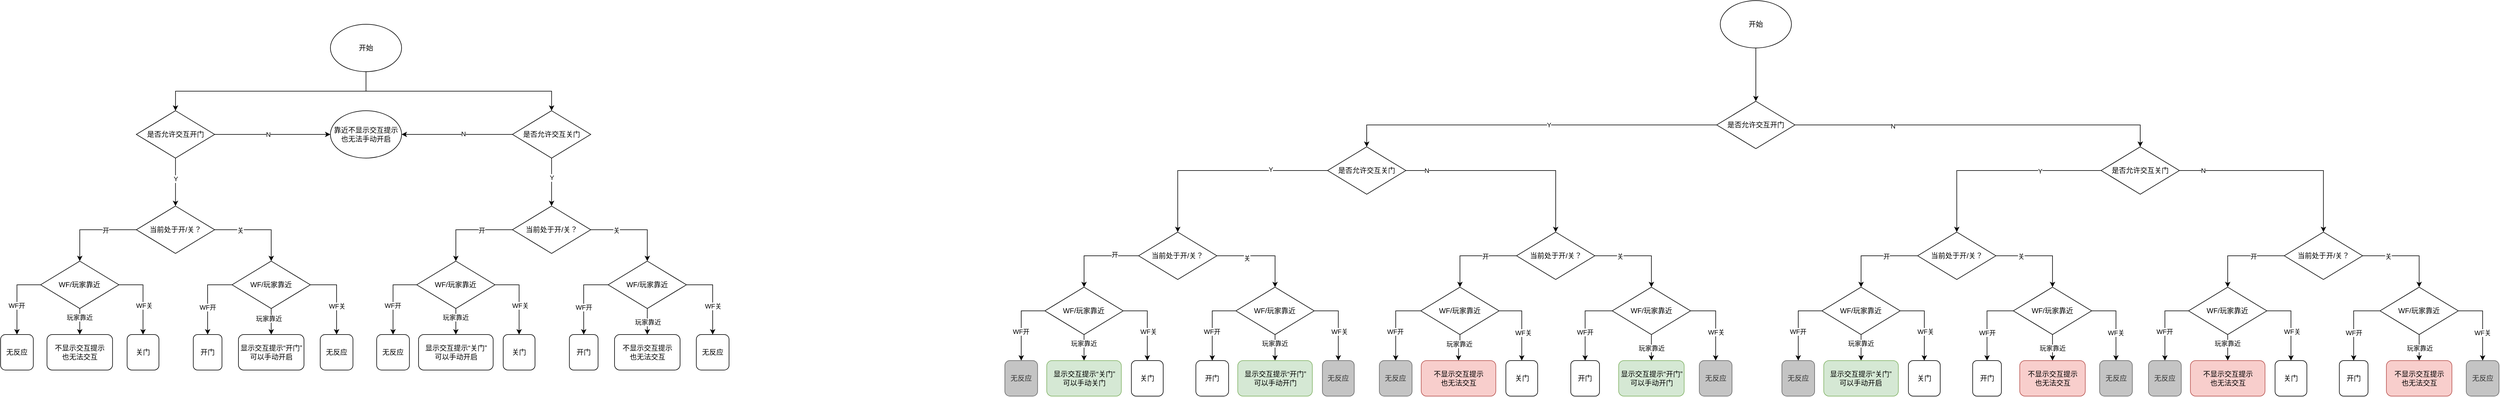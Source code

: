 <mxfile version="22.0.8" type="github">
  <diagram name="第 1 页" id="EuBqh_oqPs6KqO-YiZT5">
    <mxGraphModel dx="3989" dy="1926" grid="0" gridSize="10" guides="1" tooltips="1" connect="1" arrows="1" fold="1" page="0" pageScale="1" pageWidth="827" pageHeight="1169" math="0" shadow="0">
      <root>
        <mxCell id="0" />
        <mxCell id="1" parent="0" />
        <mxCell id="u5RR9yo09rP_WizoRHIb-3" value="" style="edgeStyle=orthogonalEdgeStyle;rounded=0;orthogonalLoop=1;jettySize=auto;html=1;entryX=0.5;entryY=0;entryDx=0;entryDy=0;exitX=0.5;exitY=1;exitDx=0;exitDy=0;" parent="1" source="u5RR9yo09rP_WizoRHIb-1" target="u5RR9yo09rP_WizoRHIb-47" edge="1">
          <mxGeometry relative="1" as="geometry">
            <mxPoint x="-425" y="219.0" as="targetPoint" />
          </mxGeometry>
        </mxCell>
        <mxCell id="u5RR9yo09rP_WizoRHIb-49" style="edgeStyle=orthogonalEdgeStyle;rounded=0;orthogonalLoop=1;jettySize=auto;html=1;exitX=0.5;exitY=1;exitDx=0;exitDy=0;entryX=0.5;entryY=0;entryDx=0;entryDy=0;" parent="1" source="u5RR9yo09rP_WizoRHIb-1" target="u5RR9yo09rP_WizoRHIb-48" edge="1">
          <mxGeometry relative="1" as="geometry" />
        </mxCell>
        <mxCell id="u5RR9yo09rP_WizoRHIb-1" value="开始" style="ellipse;whiteSpace=wrap;html=1;" parent="1" vertex="1">
          <mxGeometry x="-561" y="-29" width="120" height="80" as="geometry" />
        </mxCell>
        <mxCell id="u5RR9yo09rP_WizoRHIb-10" value="靠近不显示交互提示&lt;br&gt;也无法手动开启" style="ellipse;whiteSpace=wrap;html=1;" parent="1" vertex="1">
          <mxGeometry x="-561" y="117" width="120" height="80" as="geometry" />
        </mxCell>
        <mxCell id="u5RR9yo09rP_WizoRHIb-25" value="" style="edgeStyle=orthogonalEdgeStyle;rounded=0;orthogonalLoop=1;jettySize=auto;html=1;exitX=0;exitY=0.5;exitDx=0;exitDy=0;entryX=0.5;entryY=0;entryDx=0;entryDy=0;" parent="1" source="u5RR9yo09rP_WizoRHIb-16" target="u5RR9yo09rP_WizoRHIb-60" edge="1">
          <mxGeometry relative="1" as="geometry">
            <mxPoint x="-962.15" y="417" as="targetPoint" />
          </mxGeometry>
        </mxCell>
        <mxCell id="u5RR9yo09rP_WizoRHIb-69" value="开" style="edgeLabel;html=1;align=center;verticalAlign=middle;resizable=0;points=[];" parent="u5RR9yo09rP_WizoRHIb-25" vertex="1" connectable="0">
          <mxGeometry x="-0.291" y="1" relative="1" as="geometry">
            <mxPoint as="offset" />
          </mxGeometry>
        </mxCell>
        <mxCell id="u5RR9yo09rP_WizoRHIb-68" style="edgeStyle=orthogonalEdgeStyle;rounded=0;orthogonalLoop=1;jettySize=auto;html=1;exitX=1;exitY=0.5;exitDx=0;exitDy=0;entryX=0.5;entryY=0;entryDx=0;entryDy=0;" parent="1" source="u5RR9yo09rP_WizoRHIb-16" target="u5RR9yo09rP_WizoRHIb-67" edge="1">
          <mxGeometry relative="1" as="geometry" />
        </mxCell>
        <mxCell id="u5RR9yo09rP_WizoRHIb-76" value="关" style="edgeLabel;html=1;align=center;verticalAlign=middle;resizable=0;points=[];" parent="u5RR9yo09rP_WizoRHIb-68" vertex="1" connectable="0">
          <mxGeometry x="-0.43" y="-1" relative="1" as="geometry">
            <mxPoint as="offset" />
          </mxGeometry>
        </mxCell>
        <mxCell id="u5RR9yo09rP_WizoRHIb-16" value="当前处于开/关？" style="rhombus;whiteSpace=wrap;html=1;" parent="1" vertex="1">
          <mxGeometry x="-888.15" y="278" width="132" height="80" as="geometry" />
        </mxCell>
        <mxCell id="u5RR9yo09rP_WizoRHIb-43" value="无反应" style="rounded=1;whiteSpace=wrap;html=1;" parent="1" vertex="1">
          <mxGeometry x="-1117" y="495" width="55.17" height="60" as="geometry" />
        </mxCell>
        <mxCell id="u5RR9yo09rP_WizoRHIb-58" style="edgeStyle=orthogonalEdgeStyle;rounded=0;orthogonalLoop=1;jettySize=auto;html=1;exitX=0.5;exitY=1;exitDx=0;exitDy=0;entryX=0.5;entryY=0;entryDx=0;entryDy=0;" parent="1" source="u5RR9yo09rP_WizoRHIb-47" target="u5RR9yo09rP_WizoRHIb-118" edge="1">
          <mxGeometry relative="1" as="geometry">
            <mxPoint x="-334" y="278" as="targetPoint" />
          </mxGeometry>
        </mxCell>
        <mxCell id="u5RR9yo09rP_WizoRHIb-59" value="Y" style="edgeLabel;html=1;align=center;verticalAlign=middle;resizable=0;points=[];" parent="u5RR9yo09rP_WizoRHIb-58" vertex="1" connectable="0">
          <mxGeometry x="-0.288" y="2" relative="1" as="geometry">
            <mxPoint x="-2" y="4" as="offset" />
          </mxGeometry>
        </mxCell>
        <mxCell id="u5RR9yo09rP_WizoRHIb-47" value="是否允许交互关门" style="rhombus;whiteSpace=wrap;html=1;" parent="1" vertex="1">
          <mxGeometry x="-254.15" y="117" width="132" height="80" as="geometry" />
        </mxCell>
        <mxCell id="u5RR9yo09rP_WizoRHIb-51" value="" style="edgeStyle=orthogonalEdgeStyle;rounded=0;orthogonalLoop=1;jettySize=auto;html=1;" parent="1" source="u5RR9yo09rP_WizoRHIb-48" target="u5RR9yo09rP_WizoRHIb-10" edge="1">
          <mxGeometry relative="1" as="geometry" />
        </mxCell>
        <mxCell id="u5RR9yo09rP_WizoRHIb-52" value="N" style="edgeLabel;html=1;align=center;verticalAlign=middle;resizable=0;points=[];" parent="u5RR9yo09rP_WizoRHIb-51" vertex="1" connectable="0">
          <mxGeometry x="-0.081" relative="1" as="geometry">
            <mxPoint as="offset" />
          </mxGeometry>
        </mxCell>
        <mxCell id="u5RR9yo09rP_WizoRHIb-54" style="edgeStyle=orthogonalEdgeStyle;rounded=0;orthogonalLoop=1;jettySize=auto;html=1;exitX=0.5;exitY=1;exitDx=0;exitDy=0;" parent="1" source="u5RR9yo09rP_WizoRHIb-48" target="u5RR9yo09rP_WizoRHIb-16" edge="1">
          <mxGeometry relative="1" as="geometry" />
        </mxCell>
        <mxCell id="u5RR9yo09rP_WizoRHIb-56" value="Y" style="edgeLabel;html=1;align=center;verticalAlign=middle;resizable=0;points=[];" parent="u5RR9yo09rP_WizoRHIb-54" vertex="1" connectable="0">
          <mxGeometry x="-0.856" relative="1" as="geometry">
            <mxPoint y="29" as="offset" />
          </mxGeometry>
        </mxCell>
        <mxCell id="u5RR9yo09rP_WizoRHIb-48" value="是否允许交互开门" style="rhombus;whiteSpace=wrap;html=1;" parent="1" vertex="1">
          <mxGeometry x="-888.15" y="117" width="132" height="80" as="geometry" />
        </mxCell>
        <mxCell id="u5RR9yo09rP_WizoRHIb-50" style="edgeStyle=orthogonalEdgeStyle;rounded=0;orthogonalLoop=1;jettySize=auto;html=1;exitX=0;exitY=0.5;exitDx=0;exitDy=0;entryX=1;entryY=0.5;entryDx=0;entryDy=0;" parent="1" source="u5RR9yo09rP_WizoRHIb-47" target="u5RR9yo09rP_WizoRHIb-10" edge="1">
          <mxGeometry relative="1" as="geometry" />
        </mxCell>
        <mxCell id="u5RR9yo09rP_WizoRHIb-53" value="N" style="edgeLabel;html=1;align=center;verticalAlign=middle;resizable=0;points=[];" parent="u5RR9yo09rP_WizoRHIb-50" vertex="1" connectable="0">
          <mxGeometry x="-0.106" y="-1" relative="1" as="geometry">
            <mxPoint as="offset" />
          </mxGeometry>
        </mxCell>
        <mxCell id="u5RR9yo09rP_WizoRHIb-61" style="edgeStyle=orthogonalEdgeStyle;rounded=0;orthogonalLoop=1;jettySize=auto;html=1;exitX=0;exitY=0.5;exitDx=0;exitDy=0;entryX=0.5;entryY=0;entryDx=0;entryDy=0;" parent="1" source="u5RR9yo09rP_WizoRHIb-60" target="u5RR9yo09rP_WizoRHIb-43" edge="1">
          <mxGeometry relative="1" as="geometry">
            <mxPoint x="-1100.355" y="456.809" as="targetPoint" />
          </mxGeometry>
        </mxCell>
        <mxCell id="u5RR9yo09rP_WizoRHIb-78" value="WF开" style="edgeLabel;html=1;align=center;verticalAlign=middle;resizable=0;points=[];" parent="u5RR9yo09rP_WizoRHIb-61" vertex="1" connectable="0">
          <mxGeometry x="0.279" y="-1" relative="1" as="geometry">
            <mxPoint y="-4" as="offset" />
          </mxGeometry>
        </mxCell>
        <mxCell id="u5RR9yo09rP_WizoRHIb-81" style="edgeStyle=orthogonalEdgeStyle;rounded=0;orthogonalLoop=1;jettySize=auto;html=1;exitX=1;exitY=0.5;exitDx=0;exitDy=0;" parent="1" source="u5RR9yo09rP_WizoRHIb-60" target="u5RR9yo09rP_WizoRHIb-80" edge="1">
          <mxGeometry relative="1" as="geometry" />
        </mxCell>
        <mxCell id="u5RR9yo09rP_WizoRHIb-82" value="WF关" style="edgeLabel;html=1;align=center;verticalAlign=middle;resizable=0;points=[];" parent="u5RR9yo09rP_WizoRHIb-81" vertex="1" connectable="0">
          <mxGeometry x="-0.111" y="2" relative="1" as="geometry">
            <mxPoint y="20" as="offset" />
          </mxGeometry>
        </mxCell>
        <mxCell id="u5RR9yo09rP_WizoRHIb-83" value="" style="edgeStyle=orthogonalEdgeStyle;rounded=0;orthogonalLoop=1;jettySize=auto;html=1;" parent="1" source="u5RR9yo09rP_WizoRHIb-60" target="u5RR9yo09rP_WizoRHIb-65" edge="1">
          <mxGeometry relative="1" as="geometry" />
        </mxCell>
        <mxCell id="u5RR9yo09rP_WizoRHIb-84" value="玩家靠近" style="edgeLabel;html=1;align=center;verticalAlign=middle;resizable=0;points=[];" parent="u5RR9yo09rP_WizoRHIb-83" vertex="1" connectable="0">
          <mxGeometry x="-0.324" y="-1" relative="1" as="geometry">
            <mxPoint as="offset" />
          </mxGeometry>
        </mxCell>
        <mxCell id="u5RR9yo09rP_WizoRHIb-60" value="WF/玩家靠近" style="rhombus;whiteSpace=wrap;html=1;" parent="1" vertex="1">
          <mxGeometry x="-1049.53" y="371" width="132" height="80" as="geometry" />
        </mxCell>
        <mxCell id="u5RR9yo09rP_WizoRHIb-65" value="不显示交互提示&lt;br&gt;也无法交互" style="rounded=1;whiteSpace=wrap;html=1;" parent="1" vertex="1">
          <mxGeometry x="-1038.78" y="495" width="110.5" height="60" as="geometry" />
        </mxCell>
        <mxCell id="u5RR9yo09rP_WizoRHIb-85" value="" style="edgeStyle=orthogonalEdgeStyle;rounded=0;orthogonalLoop=1;jettySize=auto;html=1;" parent="1" source="u5RR9yo09rP_WizoRHIb-67" target="u5RR9yo09rP_WizoRHIb-74" edge="1">
          <mxGeometry relative="1" as="geometry" />
        </mxCell>
        <mxCell id="8EaNkNPe5WHarpM65g4N-2" value="玩家靠近" style="edgeLabel;html=1;align=center;verticalAlign=middle;resizable=0;points=[];" vertex="1" connectable="0" parent="u5RR9yo09rP_WizoRHIb-85">
          <mxGeometry x="-0.234" y="-4" relative="1" as="geometry">
            <mxPoint as="offset" />
          </mxGeometry>
        </mxCell>
        <mxCell id="u5RR9yo09rP_WizoRHIb-89" style="edgeStyle=orthogonalEdgeStyle;rounded=0;orthogonalLoop=1;jettySize=auto;html=1;exitX=1;exitY=0.5;exitDx=0;exitDy=0;entryX=0.5;entryY=0;entryDx=0;entryDy=0;" parent="1" source="u5RR9yo09rP_WizoRHIb-67" target="u5RR9yo09rP_WizoRHIb-88" edge="1">
          <mxGeometry relative="1" as="geometry" />
        </mxCell>
        <mxCell id="u5RR9yo09rP_WizoRHIb-90" value="WF关" style="edgeLabel;html=1;align=center;verticalAlign=middle;resizable=0;points=[];" parent="u5RR9yo09rP_WizoRHIb-89" vertex="1" connectable="0">
          <mxGeometry x="0.209" y="-2" relative="1" as="geometry">
            <mxPoint x="2" y="2" as="offset" />
          </mxGeometry>
        </mxCell>
        <mxCell id="u5RR9yo09rP_WizoRHIb-67" value="WF/玩家靠近" style="rhombus;whiteSpace=wrap;html=1;" parent="1" vertex="1">
          <mxGeometry x="-726.78" y="371" width="132" height="80" as="geometry" />
        </mxCell>
        <mxCell id="u5RR9yo09rP_WizoRHIb-70" style="edgeStyle=orthogonalEdgeStyle;rounded=0;orthogonalLoop=1;jettySize=auto;html=1;exitX=0;exitY=0.5;exitDx=0;exitDy=0;entryX=0.5;entryY=0;entryDx=0;entryDy=0;" parent="1" source="u5RR9yo09rP_WizoRHIb-67" target="u5RR9yo09rP_WizoRHIb-75" edge="1">
          <mxGeometry relative="1" as="geometry">
            <mxPoint x="-782.355" y="471.809" as="targetPoint" />
            <mxPoint x="-764.15" y="426" as="sourcePoint" />
          </mxGeometry>
        </mxCell>
        <mxCell id="u5RR9yo09rP_WizoRHIb-87" value="WF开" style="edgeLabel;html=1;align=center;verticalAlign=middle;resizable=0;points=[];" parent="u5RR9yo09rP_WizoRHIb-70" vertex="1" connectable="0">
          <mxGeometry x="0.26" relative="1" as="geometry">
            <mxPoint as="offset" />
          </mxGeometry>
        </mxCell>
        <mxCell id="u5RR9yo09rP_WizoRHIb-74" value="显示交互提示“开门”&lt;br&gt;可以手动开启" style="rounded=1;whiteSpace=wrap;html=1;" parent="1" vertex="1">
          <mxGeometry x="-716.03" y="495" width="110.5" height="60" as="geometry" />
        </mxCell>
        <mxCell id="u5RR9yo09rP_WizoRHIb-75" value="开门" style="rounded=1;whiteSpace=wrap;html=1;" parent="1" vertex="1">
          <mxGeometry x="-792.15" y="495" width="48.37" height="60" as="geometry" />
        </mxCell>
        <mxCell id="u5RR9yo09rP_WizoRHIb-80" value="关门" style="rounded=1;whiteSpace=wrap;html=1;" parent="1" vertex="1">
          <mxGeometry x="-903.7" y="495" width="53.63" height="60" as="geometry" />
        </mxCell>
        <mxCell id="u5RR9yo09rP_WizoRHIb-88" value="无反应" style="rounded=1;whiteSpace=wrap;html=1;" parent="1" vertex="1">
          <mxGeometry x="-578.15" y="495" width="55.17" height="60" as="geometry" />
        </mxCell>
        <mxCell id="u5RR9yo09rP_WizoRHIb-114" value="" style="edgeStyle=orthogonalEdgeStyle;rounded=0;orthogonalLoop=1;jettySize=auto;html=1;exitX=0;exitY=0.5;exitDx=0;exitDy=0;entryX=0.5;entryY=0;entryDx=0;entryDy=0;" parent="1" source="u5RR9yo09rP_WizoRHIb-118" target="u5RR9yo09rP_WizoRHIb-126" edge="1">
          <mxGeometry relative="1" as="geometry">
            <mxPoint x="-328.15" y="417" as="targetPoint" />
          </mxGeometry>
        </mxCell>
        <mxCell id="u5RR9yo09rP_WizoRHIb-115" value="开" style="edgeLabel;html=1;align=center;verticalAlign=middle;resizable=0;points=[];" parent="u5RR9yo09rP_WizoRHIb-114" vertex="1" connectable="0">
          <mxGeometry x="-0.291" y="1" relative="1" as="geometry">
            <mxPoint as="offset" />
          </mxGeometry>
        </mxCell>
        <mxCell id="u5RR9yo09rP_WizoRHIb-116" style="edgeStyle=orthogonalEdgeStyle;rounded=0;orthogonalLoop=1;jettySize=auto;html=1;exitX=1;exitY=0.5;exitDx=0;exitDy=0;entryX=0.5;entryY=0;entryDx=0;entryDy=0;" parent="1" source="u5RR9yo09rP_WizoRHIb-118" target="u5RR9yo09rP_WizoRHIb-131" edge="1">
          <mxGeometry relative="1" as="geometry" />
        </mxCell>
        <mxCell id="u5RR9yo09rP_WizoRHIb-117" value="关" style="edgeLabel;html=1;align=center;verticalAlign=middle;resizable=0;points=[];" parent="u5RR9yo09rP_WizoRHIb-116" vertex="1" connectable="0">
          <mxGeometry x="-0.43" y="-1" relative="1" as="geometry">
            <mxPoint as="offset" />
          </mxGeometry>
        </mxCell>
        <mxCell id="u5RR9yo09rP_WizoRHIb-118" value="当前处于开/关？" style="rhombus;whiteSpace=wrap;html=1;" parent="1" vertex="1">
          <mxGeometry x="-254.15" y="278" width="132" height="80" as="geometry" />
        </mxCell>
        <mxCell id="u5RR9yo09rP_WizoRHIb-119" value="无反应" style="rounded=1;whiteSpace=wrap;html=1;" parent="1" vertex="1">
          <mxGeometry x="-483" y="495" width="55.17" height="60" as="geometry" />
        </mxCell>
        <mxCell id="u5RR9yo09rP_WizoRHIb-120" style="edgeStyle=orthogonalEdgeStyle;rounded=0;orthogonalLoop=1;jettySize=auto;html=1;exitX=0;exitY=0.5;exitDx=0;exitDy=0;entryX=0.5;entryY=0;entryDx=0;entryDy=0;" parent="1" source="u5RR9yo09rP_WizoRHIb-126" target="u5RR9yo09rP_WizoRHIb-119" edge="1">
          <mxGeometry relative="1" as="geometry">
            <mxPoint x="-466.355" y="456.809" as="targetPoint" />
          </mxGeometry>
        </mxCell>
        <mxCell id="u5RR9yo09rP_WizoRHIb-121" value="WF开" style="edgeLabel;html=1;align=center;verticalAlign=middle;resizable=0;points=[];" parent="u5RR9yo09rP_WizoRHIb-120" vertex="1" connectable="0">
          <mxGeometry x="0.279" y="-1" relative="1" as="geometry">
            <mxPoint y="-4" as="offset" />
          </mxGeometry>
        </mxCell>
        <mxCell id="u5RR9yo09rP_WizoRHIb-122" style="edgeStyle=orthogonalEdgeStyle;rounded=0;orthogonalLoop=1;jettySize=auto;html=1;exitX=1;exitY=0.5;exitDx=0;exitDy=0;" parent="1" source="u5RR9yo09rP_WizoRHIb-126" target="u5RR9yo09rP_WizoRHIb-136" edge="1">
          <mxGeometry relative="1" as="geometry" />
        </mxCell>
        <mxCell id="u5RR9yo09rP_WizoRHIb-123" value="WF关" style="edgeLabel;html=1;align=center;verticalAlign=middle;resizable=0;points=[];" parent="u5RR9yo09rP_WizoRHIb-122" vertex="1" connectable="0">
          <mxGeometry x="-0.111" y="2" relative="1" as="geometry">
            <mxPoint y="20" as="offset" />
          </mxGeometry>
        </mxCell>
        <mxCell id="u5RR9yo09rP_WizoRHIb-124" value="" style="edgeStyle=orthogonalEdgeStyle;rounded=0;orthogonalLoop=1;jettySize=auto;html=1;" parent="1" source="u5RR9yo09rP_WizoRHIb-126" target="u5RR9yo09rP_WizoRHIb-127" edge="1">
          <mxGeometry relative="1" as="geometry" />
        </mxCell>
        <mxCell id="u5RR9yo09rP_WizoRHIb-125" value="玩家靠近" style="edgeLabel;html=1;align=center;verticalAlign=middle;resizable=0;points=[];" parent="u5RR9yo09rP_WizoRHIb-124" vertex="1" connectable="0">
          <mxGeometry x="-0.324" y="-1" relative="1" as="geometry">
            <mxPoint as="offset" />
          </mxGeometry>
        </mxCell>
        <mxCell id="u5RR9yo09rP_WizoRHIb-126" value="WF/玩家靠近" style="rhombus;whiteSpace=wrap;html=1;" parent="1" vertex="1">
          <mxGeometry x="-415.53" y="371" width="132" height="80" as="geometry" />
        </mxCell>
        <mxCell id="u5RR9yo09rP_WizoRHIb-127" value="显示交互提示“关门”&lt;br style=&quot;border-color: var(--border-color);&quot;&gt;可以手动开启" style="rounded=1;whiteSpace=wrap;html=1;" parent="1" vertex="1">
          <mxGeometry x="-412.42" y="495" width="125.78" height="60" as="geometry" />
        </mxCell>
        <mxCell id="u5RR9yo09rP_WizoRHIb-128" value="" style="edgeStyle=orthogonalEdgeStyle;rounded=0;orthogonalLoop=1;jettySize=auto;html=1;" parent="1" source="u5RR9yo09rP_WizoRHIb-131" target="u5RR9yo09rP_WizoRHIb-134" edge="1">
          <mxGeometry relative="1" as="geometry" />
        </mxCell>
        <mxCell id="8EaNkNPe5WHarpM65g4N-3" value="玩家靠近" style="edgeLabel;html=1;align=center;verticalAlign=middle;resizable=0;points=[];" vertex="1" connectable="0" parent="u5RR9yo09rP_WizoRHIb-128">
          <mxGeometry x="0.043" relative="1" as="geometry">
            <mxPoint as="offset" />
          </mxGeometry>
        </mxCell>
        <mxCell id="u5RR9yo09rP_WizoRHIb-129" style="edgeStyle=orthogonalEdgeStyle;rounded=0;orthogonalLoop=1;jettySize=auto;html=1;exitX=1;exitY=0.5;exitDx=0;exitDy=0;entryX=0.5;entryY=0;entryDx=0;entryDy=0;" parent="1" source="u5RR9yo09rP_WizoRHIb-131" target="u5RR9yo09rP_WizoRHIb-137" edge="1">
          <mxGeometry relative="1" as="geometry" />
        </mxCell>
        <mxCell id="u5RR9yo09rP_WizoRHIb-130" value="WF关" style="edgeLabel;html=1;align=center;verticalAlign=middle;resizable=0;points=[];" parent="u5RR9yo09rP_WizoRHIb-129" vertex="1" connectable="0">
          <mxGeometry x="0.209" y="-2" relative="1" as="geometry">
            <mxPoint x="2" y="2" as="offset" />
          </mxGeometry>
        </mxCell>
        <mxCell id="u5RR9yo09rP_WizoRHIb-131" value="WF/玩家靠近" style="rhombus;whiteSpace=wrap;html=1;" parent="1" vertex="1">
          <mxGeometry x="-92.78" y="371" width="132" height="80" as="geometry" />
        </mxCell>
        <mxCell id="u5RR9yo09rP_WizoRHIb-132" style="edgeStyle=orthogonalEdgeStyle;rounded=0;orthogonalLoop=1;jettySize=auto;html=1;exitX=0;exitY=0.5;exitDx=0;exitDy=0;entryX=0.5;entryY=0;entryDx=0;entryDy=0;" parent="1" source="u5RR9yo09rP_WizoRHIb-131" target="u5RR9yo09rP_WizoRHIb-135" edge="1">
          <mxGeometry relative="1" as="geometry">
            <mxPoint x="-148.355" y="471.809" as="targetPoint" />
            <mxPoint x="-130.15" y="426" as="sourcePoint" />
          </mxGeometry>
        </mxCell>
        <mxCell id="u5RR9yo09rP_WizoRHIb-133" value="WF开" style="edgeLabel;html=1;align=center;verticalAlign=middle;resizable=0;points=[];" parent="u5RR9yo09rP_WizoRHIb-132" vertex="1" connectable="0">
          <mxGeometry x="0.26" relative="1" as="geometry">
            <mxPoint as="offset" />
          </mxGeometry>
        </mxCell>
        <mxCell id="u5RR9yo09rP_WizoRHIb-134" value="不显示交互提示&lt;br style=&quot;border-color: var(--border-color);&quot;&gt;也无法交互" style="rounded=1;whiteSpace=wrap;html=1;" parent="1" vertex="1">
          <mxGeometry x="-82.03" y="495" width="110.5" height="60" as="geometry" />
        </mxCell>
        <mxCell id="u5RR9yo09rP_WizoRHIb-135" value="开门" style="rounded=1;whiteSpace=wrap;html=1;" parent="1" vertex="1">
          <mxGeometry x="-158.15" y="495" width="48.37" height="60" as="geometry" />
        </mxCell>
        <mxCell id="u5RR9yo09rP_WizoRHIb-136" value="关门" style="rounded=1;whiteSpace=wrap;html=1;" parent="1" vertex="1">
          <mxGeometry x="-269.7" y="495" width="53.63" height="60" as="geometry" />
        </mxCell>
        <mxCell id="u5RR9yo09rP_WizoRHIb-137" value="无反应" style="rounded=1;whiteSpace=wrap;html=1;" parent="1" vertex="1">
          <mxGeometry x="55.85" y="495" width="55.17" height="60" as="geometry" />
        </mxCell>
        <mxCell id="8EaNkNPe5WHarpM65g4N-68" value="" style="edgeStyle=orthogonalEdgeStyle;rounded=0;orthogonalLoop=1;jettySize=auto;html=1;exitX=0.5;exitY=1;exitDx=0;exitDy=0;" edge="1" parent="1" source="8EaNkNPe5WHarpM65g4N-6" target="8EaNkNPe5WHarpM65g4N-21">
          <mxGeometry relative="1" as="geometry" />
        </mxCell>
        <mxCell id="8EaNkNPe5WHarpM65g4N-6" value="开始" style="ellipse;whiteSpace=wrap;html=1;" vertex="1" parent="1">
          <mxGeometry x="1782" y="-69" width="120" height="80" as="geometry" />
        </mxCell>
        <mxCell id="8EaNkNPe5WHarpM65g4N-83" style="edgeStyle=orthogonalEdgeStyle;rounded=0;orthogonalLoop=1;jettySize=auto;html=1;exitX=0;exitY=0.5;exitDx=0;exitDy=0;entryX=0.5;entryY=0;entryDx=0;entryDy=0;" edge="1" parent="1" source="8EaNkNPe5WHarpM65g4N-16" target="8EaNkNPe5WHarpM65g4N-47">
          <mxGeometry relative="1" as="geometry">
            <mxPoint x="2189.999" y="365.647" as="targetPoint" />
          </mxGeometry>
        </mxCell>
        <mxCell id="8EaNkNPe5WHarpM65g4N-113" value="Y" style="edgeLabel;html=1;align=center;verticalAlign=middle;resizable=0;points=[];" vertex="1" connectable="0" parent="8EaNkNPe5WHarpM65g4N-83">
          <mxGeometry x="-0.403" y="1" relative="1" as="geometry">
            <mxPoint as="offset" />
          </mxGeometry>
        </mxCell>
        <mxCell id="8EaNkNPe5WHarpM65g4N-84" style="edgeStyle=orthogonalEdgeStyle;rounded=0;orthogonalLoop=1;jettySize=auto;html=1;exitX=1;exitY=0.5;exitDx=0;exitDy=0;entryX=0.5;entryY=0;entryDx=0;entryDy=0;" edge="1" parent="1" source="8EaNkNPe5WHarpM65g4N-16" target="8EaNkNPe5WHarpM65g4N-162">
          <mxGeometry relative="1" as="geometry">
            <mxPoint x="2672.64" y="406" as="targetPoint" />
          </mxGeometry>
        </mxCell>
        <mxCell id="8EaNkNPe5WHarpM65g4N-110" value="N" style="edgeLabel;html=1;align=center;verticalAlign=middle;resizable=0;points=[];" vertex="1" connectable="0" parent="8EaNkNPe5WHarpM65g4N-84">
          <mxGeometry x="-0.775" relative="1" as="geometry">
            <mxPoint x="1" as="offset" />
          </mxGeometry>
        </mxCell>
        <mxCell id="8EaNkNPe5WHarpM65g4N-16" value="是否允许交互关门" style="rhombus;whiteSpace=wrap;html=1;" vertex="1" parent="1">
          <mxGeometry x="2424" y="178" width="132" height="80" as="geometry" />
        </mxCell>
        <mxCell id="8EaNkNPe5WHarpM65g4N-69" value="" style="edgeStyle=orthogonalEdgeStyle;rounded=0;orthogonalLoop=1;jettySize=auto;html=1;entryX=0.5;entryY=0;entryDx=0;entryDy=0;" edge="1" parent="1" source="8EaNkNPe5WHarpM65g4N-21" target="8EaNkNPe5WHarpM65g4N-78">
          <mxGeometry relative="1" as="geometry" />
        </mxCell>
        <mxCell id="8EaNkNPe5WHarpM65g4N-75" value="Y" style="edgeLabel;html=1;align=center;verticalAlign=middle;resizable=0;points=[];" vertex="1" connectable="0" parent="8EaNkNPe5WHarpM65g4N-69">
          <mxGeometry x="-0.095" relative="1" as="geometry">
            <mxPoint as="offset" />
          </mxGeometry>
        </mxCell>
        <mxCell id="8EaNkNPe5WHarpM65g4N-76" style="edgeStyle=orthogonalEdgeStyle;rounded=0;orthogonalLoop=1;jettySize=auto;html=1;exitX=1;exitY=0.5;exitDx=0;exitDy=0;entryX=0.5;entryY=0;entryDx=0;entryDy=0;" edge="1" parent="1" source="8EaNkNPe5WHarpM65g4N-21" target="8EaNkNPe5WHarpM65g4N-16">
          <mxGeometry relative="1" as="geometry" />
        </mxCell>
        <mxCell id="8EaNkNPe5WHarpM65g4N-80" value="N" style="edgeLabel;html=1;align=center;verticalAlign=middle;resizable=0;points=[];" vertex="1" connectable="0" parent="8EaNkNPe5WHarpM65g4N-76">
          <mxGeometry x="-0.467" y="-2" relative="1" as="geometry">
            <mxPoint as="offset" />
          </mxGeometry>
        </mxCell>
        <mxCell id="8EaNkNPe5WHarpM65g4N-21" value="是否允许交互开门" style="rhombus;whiteSpace=wrap;html=1;" vertex="1" parent="1">
          <mxGeometry x="1776" y="101" width="132" height="80" as="geometry" />
        </mxCell>
        <mxCell id="8EaNkNPe5WHarpM65g4N-43" value="" style="edgeStyle=orthogonalEdgeStyle;rounded=0;orthogonalLoop=1;jettySize=auto;html=1;exitX=0;exitY=0.5;exitDx=0;exitDy=0;entryX=0.5;entryY=0;entryDx=0;entryDy=0;" edge="1" source="8EaNkNPe5WHarpM65g4N-47" target="8EaNkNPe5WHarpM65g4N-55" parent="1">
          <mxGeometry relative="1" as="geometry">
            <mxPoint x="2027.14" y="461" as="targetPoint" />
          </mxGeometry>
        </mxCell>
        <mxCell id="8EaNkNPe5WHarpM65g4N-44" value="开" style="edgeLabel;html=1;align=center;verticalAlign=middle;resizable=0;points=[];" vertex="1" connectable="0" parent="8EaNkNPe5WHarpM65g4N-43">
          <mxGeometry x="-0.291" y="1" relative="1" as="geometry">
            <mxPoint as="offset" />
          </mxGeometry>
        </mxCell>
        <mxCell id="8EaNkNPe5WHarpM65g4N-45" style="edgeStyle=orthogonalEdgeStyle;rounded=0;orthogonalLoop=1;jettySize=auto;html=1;exitX=1;exitY=0.5;exitDx=0;exitDy=0;entryX=0.5;entryY=0;entryDx=0;entryDy=0;" edge="1" source="8EaNkNPe5WHarpM65g4N-47" target="8EaNkNPe5WHarpM65g4N-61" parent="1">
          <mxGeometry relative="1" as="geometry" />
        </mxCell>
        <mxCell id="8EaNkNPe5WHarpM65g4N-46" value="关" style="edgeLabel;html=1;align=center;verticalAlign=middle;resizable=0;points=[];" vertex="1" connectable="0" parent="8EaNkNPe5WHarpM65g4N-45">
          <mxGeometry x="-0.43" y="-1" relative="1" as="geometry">
            <mxPoint as="offset" />
          </mxGeometry>
        </mxCell>
        <mxCell id="8EaNkNPe5WHarpM65g4N-47" value="当前处于开/关？" style="rhombus;whiteSpace=wrap;html=1;" vertex="1" parent="1">
          <mxGeometry x="2114.74" y="322" width="132" height="80" as="geometry" />
        </mxCell>
        <mxCell id="8EaNkNPe5WHarpM65g4N-48" value="无反应" style="rounded=1;whiteSpace=wrap;html=1;fillColor=#C4C4C4;fontColor=#333333;strokeColor=#666666;" vertex="1" parent="1">
          <mxGeometry x="1885.9" y="539" width="55.17" height="60" as="geometry" />
        </mxCell>
        <mxCell id="8EaNkNPe5WHarpM65g4N-49" style="edgeStyle=orthogonalEdgeStyle;rounded=0;orthogonalLoop=1;jettySize=auto;html=1;exitX=0;exitY=0.5;exitDx=0;exitDy=0;entryX=0.5;entryY=0;entryDx=0;entryDy=0;" edge="1" source="8EaNkNPe5WHarpM65g4N-55" target="8EaNkNPe5WHarpM65g4N-48" parent="1">
          <mxGeometry relative="1" as="geometry">
            <mxPoint x="1888.935" y="500.809" as="targetPoint" />
          </mxGeometry>
        </mxCell>
        <mxCell id="8EaNkNPe5WHarpM65g4N-50" value="WF开" style="edgeLabel;html=1;align=center;verticalAlign=middle;resizable=0;points=[];" vertex="1" connectable="0" parent="8EaNkNPe5WHarpM65g4N-49">
          <mxGeometry x="0.279" y="-1" relative="1" as="geometry">
            <mxPoint y="-4" as="offset" />
          </mxGeometry>
        </mxCell>
        <mxCell id="8EaNkNPe5WHarpM65g4N-51" style="edgeStyle=orthogonalEdgeStyle;rounded=0;orthogonalLoop=1;jettySize=auto;html=1;exitX=1;exitY=0.5;exitDx=0;exitDy=0;" edge="1" source="8EaNkNPe5WHarpM65g4N-55" target="8EaNkNPe5WHarpM65g4N-66" parent="1">
          <mxGeometry relative="1" as="geometry" />
        </mxCell>
        <mxCell id="8EaNkNPe5WHarpM65g4N-52" value="WF关" style="edgeLabel;html=1;align=center;verticalAlign=middle;resizable=0;points=[];" vertex="1" connectable="0" parent="8EaNkNPe5WHarpM65g4N-51">
          <mxGeometry x="-0.111" y="2" relative="1" as="geometry">
            <mxPoint y="20" as="offset" />
          </mxGeometry>
        </mxCell>
        <mxCell id="8EaNkNPe5WHarpM65g4N-53" value="" style="edgeStyle=orthogonalEdgeStyle;rounded=0;orthogonalLoop=1;jettySize=auto;html=1;" edge="1" source="8EaNkNPe5WHarpM65g4N-55" target="8EaNkNPe5WHarpM65g4N-56" parent="1">
          <mxGeometry relative="1" as="geometry" />
        </mxCell>
        <mxCell id="8EaNkNPe5WHarpM65g4N-54" value="玩家靠近" style="edgeLabel;html=1;align=center;verticalAlign=middle;resizable=0;points=[];" vertex="1" connectable="0" parent="8EaNkNPe5WHarpM65g4N-53">
          <mxGeometry x="-0.324" y="-1" relative="1" as="geometry">
            <mxPoint as="offset" />
          </mxGeometry>
        </mxCell>
        <mxCell id="8EaNkNPe5WHarpM65g4N-55" value="WF/玩家靠近" style="rhombus;whiteSpace=wrap;html=1;" vertex="1" parent="1">
          <mxGeometry x="1953.37" y="415" width="132" height="80" as="geometry" />
        </mxCell>
        <mxCell id="8EaNkNPe5WHarpM65g4N-56" value="显示交互提示“关门”&lt;br style=&quot;border-color: var(--border-color);&quot;&gt;可以手动开启" style="rounded=1;whiteSpace=wrap;html=1;fillColor=#d5e8d4;strokeColor=#82b366;" vertex="1" parent="1">
          <mxGeometry x="1956.48" y="539" width="125.78" height="60" as="geometry" />
        </mxCell>
        <mxCell id="8EaNkNPe5WHarpM65g4N-57" value="" style="edgeStyle=orthogonalEdgeStyle;rounded=0;orthogonalLoop=1;jettySize=auto;html=1;" edge="1" source="8EaNkNPe5WHarpM65g4N-61" target="8EaNkNPe5WHarpM65g4N-64" parent="1">
          <mxGeometry relative="1" as="geometry" />
        </mxCell>
        <mxCell id="8EaNkNPe5WHarpM65g4N-58" value="玩家靠近" style="edgeLabel;html=1;align=center;verticalAlign=middle;resizable=0;points=[];" vertex="1" connectable="0" parent="8EaNkNPe5WHarpM65g4N-57">
          <mxGeometry x="0.043" relative="1" as="geometry">
            <mxPoint as="offset" />
          </mxGeometry>
        </mxCell>
        <mxCell id="8EaNkNPe5WHarpM65g4N-59" style="edgeStyle=orthogonalEdgeStyle;rounded=0;orthogonalLoop=1;jettySize=auto;html=1;exitX=1;exitY=0.5;exitDx=0;exitDy=0;entryX=0.5;entryY=0;entryDx=0;entryDy=0;" edge="1" source="8EaNkNPe5WHarpM65g4N-61" target="8EaNkNPe5WHarpM65g4N-67" parent="1">
          <mxGeometry relative="1" as="geometry" />
        </mxCell>
        <mxCell id="8EaNkNPe5WHarpM65g4N-60" value="WF关" style="edgeLabel;html=1;align=center;verticalAlign=middle;resizable=0;points=[];" vertex="1" connectable="0" parent="8EaNkNPe5WHarpM65g4N-59">
          <mxGeometry x="0.209" y="-2" relative="1" as="geometry">
            <mxPoint x="2" y="2" as="offset" />
          </mxGeometry>
        </mxCell>
        <mxCell id="8EaNkNPe5WHarpM65g4N-61" value="WF/玩家靠近" style="rhombus;whiteSpace=wrap;html=1;" vertex="1" parent="1">
          <mxGeometry x="2276.12" y="415" width="132" height="80" as="geometry" />
        </mxCell>
        <mxCell id="8EaNkNPe5WHarpM65g4N-62" style="edgeStyle=orthogonalEdgeStyle;rounded=0;orthogonalLoop=1;jettySize=auto;html=1;exitX=0;exitY=0.5;exitDx=0;exitDy=0;entryX=0.5;entryY=0;entryDx=0;entryDy=0;" edge="1" source="8EaNkNPe5WHarpM65g4N-61" target="8EaNkNPe5WHarpM65g4N-65" parent="1">
          <mxGeometry relative="1" as="geometry">
            <mxPoint x="2206.935" y="515.809" as="targetPoint" />
            <mxPoint x="2225.14" y="470" as="sourcePoint" />
          </mxGeometry>
        </mxCell>
        <mxCell id="8EaNkNPe5WHarpM65g4N-63" value="WF开" style="edgeLabel;html=1;align=center;verticalAlign=middle;resizable=0;points=[];" vertex="1" connectable="0" parent="8EaNkNPe5WHarpM65g4N-62">
          <mxGeometry x="0.26" relative="1" as="geometry">
            <mxPoint as="offset" />
          </mxGeometry>
        </mxCell>
        <mxCell id="8EaNkNPe5WHarpM65g4N-64" value="不显示交互提示&lt;br style=&quot;border-color: var(--border-color);&quot;&gt;也无法交互" style="rounded=1;whiteSpace=wrap;html=1;fillColor=#f8cecc;strokeColor=#b85450;" vertex="1" parent="1">
          <mxGeometry x="2286.87" y="539" width="110.5" height="60" as="geometry" />
        </mxCell>
        <mxCell id="8EaNkNPe5WHarpM65g4N-65" value="开门" style="rounded=1;whiteSpace=wrap;html=1;" vertex="1" parent="1">
          <mxGeometry x="2207.54" y="539" width="48.37" height="60" as="geometry" />
        </mxCell>
        <mxCell id="8EaNkNPe5WHarpM65g4N-66" value="关门" style="rounded=1;whiteSpace=wrap;html=1;" vertex="1" parent="1">
          <mxGeometry x="2099.2" y="539" width="53.63" height="60" as="geometry" />
        </mxCell>
        <mxCell id="8EaNkNPe5WHarpM65g4N-67" value="无反应" style="rounded=1;whiteSpace=wrap;html=1;fillColor=#C4C4C4;fontColor=#333333;strokeColor=#666666;" vertex="1" parent="1">
          <mxGeometry x="2421.54" y="539" width="55.17" height="60" as="geometry" />
        </mxCell>
        <mxCell id="8EaNkNPe5WHarpM65g4N-114" style="edgeStyle=orthogonalEdgeStyle;rounded=0;orthogonalLoop=1;jettySize=auto;html=1;exitX=1;exitY=0.5;exitDx=0;exitDy=0;entryX=0.5;entryY=0;entryDx=0;entryDy=0;" edge="1" parent="1" source="8EaNkNPe5WHarpM65g4N-78" target="8EaNkNPe5WHarpM65g4N-89">
          <mxGeometry relative="1" as="geometry">
            <mxPoint x="1495.464" y="357.934" as="targetPoint" />
          </mxGeometry>
        </mxCell>
        <mxCell id="8EaNkNPe5WHarpM65g4N-115" value="N" style="edgeLabel;html=1;align=center;verticalAlign=middle;resizable=0;points=[];" vertex="1" connectable="0" parent="8EaNkNPe5WHarpM65g4N-114">
          <mxGeometry x="-0.81" relative="1" as="geometry">
            <mxPoint x="1" as="offset" />
          </mxGeometry>
        </mxCell>
        <mxCell id="8EaNkNPe5WHarpM65g4N-118" style="edgeStyle=orthogonalEdgeStyle;rounded=0;orthogonalLoop=1;jettySize=auto;html=1;exitX=0;exitY=0.5;exitDx=0;exitDy=0;entryX=0.5;entryY=0;entryDx=0;entryDy=0;" edge="1" parent="1" source="8EaNkNPe5WHarpM65g4N-78" target="8EaNkNPe5WHarpM65g4N-117">
          <mxGeometry relative="1" as="geometry" />
        </mxCell>
        <mxCell id="8EaNkNPe5WHarpM65g4N-155" value="Y" style="edgeLabel;html=1;align=center;verticalAlign=middle;resizable=0;points=[];" vertex="1" connectable="0" parent="8EaNkNPe5WHarpM65g4N-118">
          <mxGeometry x="-0.462" y="-2" relative="1" as="geometry">
            <mxPoint as="offset" />
          </mxGeometry>
        </mxCell>
        <mxCell id="8EaNkNPe5WHarpM65g4N-78" value="是否允许交互关门" style="rhombus;whiteSpace=wrap;html=1;" vertex="1" parent="1">
          <mxGeometry x="1120" y="178" width="132" height="80" as="geometry" />
        </mxCell>
        <mxCell id="8EaNkNPe5WHarpM65g4N-85" value="" style="edgeStyle=orthogonalEdgeStyle;rounded=0;orthogonalLoop=1;jettySize=auto;html=1;exitX=0;exitY=0.5;exitDx=0;exitDy=0;entryX=0.5;entryY=0;entryDx=0;entryDy=0;" edge="1" parent="1" source="8EaNkNPe5WHarpM65g4N-89" target="8EaNkNPe5WHarpM65g4N-97">
          <mxGeometry relative="1" as="geometry">
            <mxPoint x="1362.14" y="461" as="targetPoint" />
          </mxGeometry>
        </mxCell>
        <mxCell id="8EaNkNPe5WHarpM65g4N-86" value="开" style="edgeLabel;html=1;align=center;verticalAlign=middle;resizable=0;points=[];" vertex="1" connectable="0" parent="8EaNkNPe5WHarpM65g4N-85">
          <mxGeometry x="-0.291" y="1" relative="1" as="geometry">
            <mxPoint as="offset" />
          </mxGeometry>
        </mxCell>
        <mxCell id="8EaNkNPe5WHarpM65g4N-87" style="edgeStyle=orthogonalEdgeStyle;rounded=0;orthogonalLoop=1;jettySize=auto;html=1;exitX=1;exitY=0.5;exitDx=0;exitDy=0;entryX=0.5;entryY=0;entryDx=0;entryDy=0;" edge="1" parent="1" source="8EaNkNPe5WHarpM65g4N-89" target="8EaNkNPe5WHarpM65g4N-103">
          <mxGeometry relative="1" as="geometry" />
        </mxCell>
        <mxCell id="8EaNkNPe5WHarpM65g4N-88" value="关" style="edgeLabel;html=1;align=center;verticalAlign=middle;resizable=0;points=[];" vertex="1" connectable="0" parent="8EaNkNPe5WHarpM65g4N-87">
          <mxGeometry x="-0.43" y="-1" relative="1" as="geometry">
            <mxPoint as="offset" />
          </mxGeometry>
        </mxCell>
        <mxCell id="8EaNkNPe5WHarpM65g4N-89" value="当前处于开/关？" style="rhombus;whiteSpace=wrap;html=1;" vertex="1" parent="1">
          <mxGeometry x="1438.57" y="322" width="132" height="80" as="geometry" />
        </mxCell>
        <mxCell id="8EaNkNPe5WHarpM65g4N-90" value="无反应" style="rounded=1;whiteSpace=wrap;html=1;fillColor=#C4C4C4;fontColor=#333333;strokeColor=#666666;" vertex="1" parent="1">
          <mxGeometry x="1207.29" y="539" width="55.17" height="60" as="geometry" />
        </mxCell>
        <mxCell id="8EaNkNPe5WHarpM65g4N-91" style="edgeStyle=orthogonalEdgeStyle;rounded=0;orthogonalLoop=1;jettySize=auto;html=1;exitX=0;exitY=0.5;exitDx=0;exitDy=0;entryX=0.5;entryY=0;entryDx=0;entryDy=0;" edge="1" parent="1" source="8EaNkNPe5WHarpM65g4N-97" target="8EaNkNPe5WHarpM65g4N-90">
          <mxGeometry relative="1" as="geometry">
            <mxPoint x="1223.935" y="500.809" as="targetPoint" />
          </mxGeometry>
        </mxCell>
        <mxCell id="8EaNkNPe5WHarpM65g4N-92" value="WF开" style="edgeLabel;html=1;align=center;verticalAlign=middle;resizable=0;points=[];" vertex="1" connectable="0" parent="8EaNkNPe5WHarpM65g4N-91">
          <mxGeometry x="0.279" y="-1" relative="1" as="geometry">
            <mxPoint y="-4" as="offset" />
          </mxGeometry>
        </mxCell>
        <mxCell id="8EaNkNPe5WHarpM65g4N-93" style="edgeStyle=orthogonalEdgeStyle;rounded=0;orthogonalLoop=1;jettySize=auto;html=1;exitX=1;exitY=0.5;exitDx=0;exitDy=0;" edge="1" parent="1" source="8EaNkNPe5WHarpM65g4N-97" target="8EaNkNPe5WHarpM65g4N-108">
          <mxGeometry relative="1" as="geometry" />
        </mxCell>
        <mxCell id="8EaNkNPe5WHarpM65g4N-94" value="WF关" style="edgeLabel;html=1;align=center;verticalAlign=middle;resizable=0;points=[];" vertex="1" connectable="0" parent="8EaNkNPe5WHarpM65g4N-93">
          <mxGeometry x="-0.111" y="2" relative="1" as="geometry">
            <mxPoint y="20" as="offset" />
          </mxGeometry>
        </mxCell>
        <mxCell id="8EaNkNPe5WHarpM65g4N-95" value="" style="edgeStyle=orthogonalEdgeStyle;rounded=0;orthogonalLoop=1;jettySize=auto;html=1;" edge="1" parent="1" source="8EaNkNPe5WHarpM65g4N-97" target="8EaNkNPe5WHarpM65g4N-98">
          <mxGeometry relative="1" as="geometry" />
        </mxCell>
        <mxCell id="8EaNkNPe5WHarpM65g4N-96" value="玩家靠近" style="edgeLabel;html=1;align=center;verticalAlign=middle;resizable=0;points=[];" vertex="1" connectable="0" parent="8EaNkNPe5WHarpM65g4N-95">
          <mxGeometry x="-0.324" y="-1" relative="1" as="geometry">
            <mxPoint as="offset" />
          </mxGeometry>
        </mxCell>
        <mxCell id="8EaNkNPe5WHarpM65g4N-97" value="WF/玩家靠近" style="rhombus;whiteSpace=wrap;html=1;" vertex="1" parent="1">
          <mxGeometry x="1277.19" y="415" width="132" height="80" as="geometry" />
        </mxCell>
        <mxCell id="8EaNkNPe5WHarpM65g4N-98" value="不显示交互提示&lt;br style=&quot;border-color: var(--border-color);&quot;&gt;也无法交互" style="rounded=1;whiteSpace=wrap;html=1;fillColor=#f8cecc;strokeColor=#b85450;" vertex="1" parent="1">
          <mxGeometry x="1277.87" y="539" width="125.78" height="60" as="geometry" />
        </mxCell>
        <mxCell id="8EaNkNPe5WHarpM65g4N-99" value="" style="edgeStyle=orthogonalEdgeStyle;rounded=0;orthogonalLoop=1;jettySize=auto;html=1;" edge="1" parent="1" source="8EaNkNPe5WHarpM65g4N-103" target="8EaNkNPe5WHarpM65g4N-106">
          <mxGeometry relative="1" as="geometry" />
        </mxCell>
        <mxCell id="8EaNkNPe5WHarpM65g4N-100" value="玩家靠近" style="edgeLabel;html=1;align=center;verticalAlign=middle;resizable=0;points=[];" vertex="1" connectable="0" parent="8EaNkNPe5WHarpM65g4N-99">
          <mxGeometry x="0.043" relative="1" as="geometry">
            <mxPoint as="offset" />
          </mxGeometry>
        </mxCell>
        <mxCell id="8EaNkNPe5WHarpM65g4N-101" style="edgeStyle=orthogonalEdgeStyle;rounded=0;orthogonalLoop=1;jettySize=auto;html=1;exitX=1;exitY=0.5;exitDx=0;exitDy=0;entryX=0.5;entryY=0;entryDx=0;entryDy=0;" edge="1" parent="1" source="8EaNkNPe5WHarpM65g4N-103" target="8EaNkNPe5WHarpM65g4N-109">
          <mxGeometry relative="1" as="geometry" />
        </mxCell>
        <mxCell id="8EaNkNPe5WHarpM65g4N-102" value="WF关" style="edgeLabel;html=1;align=center;verticalAlign=middle;resizable=0;points=[];" vertex="1" connectable="0" parent="8EaNkNPe5WHarpM65g4N-101">
          <mxGeometry x="0.209" y="-2" relative="1" as="geometry">
            <mxPoint x="2" y="2" as="offset" />
          </mxGeometry>
        </mxCell>
        <mxCell id="8EaNkNPe5WHarpM65g4N-103" value="WF/玩家靠近" style="rhombus;whiteSpace=wrap;html=1;" vertex="1" parent="1">
          <mxGeometry x="1599.94" y="415" width="132" height="80" as="geometry" />
        </mxCell>
        <mxCell id="8EaNkNPe5WHarpM65g4N-104" style="edgeStyle=orthogonalEdgeStyle;rounded=0;orthogonalLoop=1;jettySize=auto;html=1;exitX=0;exitY=0.5;exitDx=0;exitDy=0;entryX=0.5;entryY=0;entryDx=0;entryDy=0;" edge="1" parent="1" source="8EaNkNPe5WHarpM65g4N-103" target="8EaNkNPe5WHarpM65g4N-107">
          <mxGeometry relative="1" as="geometry">
            <mxPoint x="1541.935" y="515.809" as="targetPoint" />
            <mxPoint x="1560.14" y="470" as="sourcePoint" />
          </mxGeometry>
        </mxCell>
        <mxCell id="8EaNkNPe5WHarpM65g4N-105" value="WF开" style="edgeLabel;html=1;align=center;verticalAlign=middle;resizable=0;points=[];" vertex="1" connectable="0" parent="8EaNkNPe5WHarpM65g4N-104">
          <mxGeometry x="0.26" relative="1" as="geometry">
            <mxPoint as="offset" />
          </mxGeometry>
        </mxCell>
        <mxCell id="8EaNkNPe5WHarpM65g4N-106" value="显示交互提示“开门”&lt;br style=&quot;border-color: var(--border-color);&quot;&gt;可以手动开门" style="rounded=1;whiteSpace=wrap;html=1;fillColor=#d5e8d4;strokeColor=#82b366;" vertex="1" parent="1">
          <mxGeometry x="1610.69" y="539" width="110.5" height="60" as="geometry" />
        </mxCell>
        <mxCell id="8EaNkNPe5WHarpM65g4N-107" value="开门" style="rounded=1;whiteSpace=wrap;html=1;" vertex="1" parent="1">
          <mxGeometry x="1530.04" y="539" width="48.37" height="60" as="geometry" />
        </mxCell>
        <mxCell id="8EaNkNPe5WHarpM65g4N-108" value="关门" style="rounded=1;whiteSpace=wrap;html=1;" vertex="1" parent="1">
          <mxGeometry x="1420.59" y="539" width="53.63" height="60" as="geometry" />
        </mxCell>
        <mxCell id="8EaNkNPe5WHarpM65g4N-109" value="无反应" style="rounded=1;whiteSpace=wrap;html=1;fillColor=#C4C4C4;fontColor=#333333;strokeColor=#666666;" vertex="1" parent="1">
          <mxGeometry x="1746.68" y="539" width="55.17" height="60" as="geometry" />
        </mxCell>
        <mxCell id="8EaNkNPe5WHarpM65g4N-152" style="edgeStyle=orthogonalEdgeStyle;rounded=0;orthogonalLoop=1;jettySize=auto;html=1;exitX=1;exitY=0.5;exitDx=0;exitDy=0;" edge="1" parent="1" source="8EaNkNPe5WHarpM65g4N-117" target="8EaNkNPe5WHarpM65g4N-149">
          <mxGeometry relative="1" as="geometry" />
        </mxCell>
        <mxCell id="8EaNkNPe5WHarpM65g4N-157" value="关" style="edgeLabel;html=1;align=center;verticalAlign=middle;resizable=0;points=[];" vertex="1" connectable="0" parent="8EaNkNPe5WHarpM65g4N-152">
          <mxGeometry x="-0.335" y="-4" relative="1" as="geometry">
            <mxPoint as="offset" />
          </mxGeometry>
        </mxCell>
        <mxCell id="8EaNkNPe5WHarpM65g4N-153" style="edgeStyle=orthogonalEdgeStyle;rounded=0;orthogonalLoop=1;jettySize=auto;html=1;exitX=0;exitY=0.5;exitDx=0;exitDy=0;" edge="1" parent="1" source="8EaNkNPe5WHarpM65g4N-117" target="8EaNkNPe5WHarpM65g4N-139">
          <mxGeometry relative="1" as="geometry" />
        </mxCell>
        <mxCell id="8EaNkNPe5WHarpM65g4N-156" value="开" style="edgeLabel;html=1;align=center;verticalAlign=middle;resizable=0;points=[];" vertex="1" connectable="0" parent="8EaNkNPe5WHarpM65g4N-153">
          <mxGeometry x="-0.443" y="-2" relative="1" as="geometry">
            <mxPoint as="offset" />
          </mxGeometry>
        </mxCell>
        <mxCell id="8EaNkNPe5WHarpM65g4N-117" value="当前处于开/关？" style="rhombus;whiteSpace=wrap;html=1;" vertex="1" parent="1">
          <mxGeometry x="801.43" y="322" width="132" height="80" as="geometry" />
        </mxCell>
        <mxCell id="8EaNkNPe5WHarpM65g4N-132" value="无反应" style="rounded=1;whiteSpace=wrap;html=1;fillColor=#C4C4C4;fontColor=#333333;strokeColor=#666666;" vertex="1" parent="1">
          <mxGeometry x="576" y="539" width="55.17" height="60" as="geometry" />
        </mxCell>
        <mxCell id="8EaNkNPe5WHarpM65g4N-133" style="edgeStyle=orthogonalEdgeStyle;rounded=0;orthogonalLoop=1;jettySize=auto;html=1;exitX=0;exitY=0.5;exitDx=0;exitDy=0;entryX=0.5;entryY=0;entryDx=0;entryDy=0;" edge="1" source="8EaNkNPe5WHarpM65g4N-139" target="8EaNkNPe5WHarpM65g4N-132" parent="1">
          <mxGeometry relative="1" as="geometry">
            <mxPoint x="592.645" y="500.809" as="targetPoint" />
          </mxGeometry>
        </mxCell>
        <mxCell id="8EaNkNPe5WHarpM65g4N-134" value="WF开" style="edgeLabel;html=1;align=center;verticalAlign=middle;resizable=0;points=[];" vertex="1" connectable="0" parent="8EaNkNPe5WHarpM65g4N-133">
          <mxGeometry x="0.279" y="-1" relative="1" as="geometry">
            <mxPoint y="-4" as="offset" />
          </mxGeometry>
        </mxCell>
        <mxCell id="8EaNkNPe5WHarpM65g4N-135" style="edgeStyle=orthogonalEdgeStyle;rounded=0;orthogonalLoop=1;jettySize=auto;html=1;exitX=1;exitY=0.5;exitDx=0;exitDy=0;" edge="1" source="8EaNkNPe5WHarpM65g4N-139" target="8EaNkNPe5WHarpM65g4N-141" parent="1">
          <mxGeometry relative="1" as="geometry" />
        </mxCell>
        <mxCell id="8EaNkNPe5WHarpM65g4N-136" value="WF关" style="edgeLabel;html=1;align=center;verticalAlign=middle;resizable=0;points=[];" vertex="1" connectable="0" parent="8EaNkNPe5WHarpM65g4N-135">
          <mxGeometry x="-0.111" y="2" relative="1" as="geometry">
            <mxPoint y="20" as="offset" />
          </mxGeometry>
        </mxCell>
        <mxCell id="8EaNkNPe5WHarpM65g4N-137" value="" style="edgeStyle=orthogonalEdgeStyle;rounded=0;orthogonalLoop=1;jettySize=auto;html=1;" edge="1" source="8EaNkNPe5WHarpM65g4N-139" target="8EaNkNPe5WHarpM65g4N-140" parent="1">
          <mxGeometry relative="1" as="geometry" />
        </mxCell>
        <mxCell id="8EaNkNPe5WHarpM65g4N-138" value="玩家靠近" style="edgeLabel;html=1;align=center;verticalAlign=middle;resizable=0;points=[];" vertex="1" connectable="0" parent="8EaNkNPe5WHarpM65g4N-137">
          <mxGeometry x="-0.324" y="-1" relative="1" as="geometry">
            <mxPoint as="offset" />
          </mxGeometry>
        </mxCell>
        <mxCell id="8EaNkNPe5WHarpM65g4N-139" value="WF/玩家靠近" style="rhombus;whiteSpace=wrap;html=1;" vertex="1" parent="1">
          <mxGeometry x="643.47" y="415" width="132" height="80" as="geometry" />
        </mxCell>
        <mxCell id="8EaNkNPe5WHarpM65g4N-140" value="显示交互提示“关门”&lt;br style=&quot;border-color: var(--border-color);&quot;&gt;可以手动关门" style="rounded=1;whiteSpace=wrap;html=1;fillColor=#d5e8d4;strokeColor=#82b366;" vertex="1" parent="1">
          <mxGeometry x="646.58" y="539" width="125.78" height="60" as="geometry" />
        </mxCell>
        <mxCell id="8EaNkNPe5WHarpM65g4N-141" value="关门" style="rounded=1;whiteSpace=wrap;html=1;" vertex="1" parent="1">
          <mxGeometry x="789.3" y="539" width="53.63" height="60" as="geometry" />
        </mxCell>
        <mxCell id="8EaNkNPe5WHarpM65g4N-142" value="开门" style="rounded=1;whiteSpace=wrap;html=1;" vertex="1" parent="1">
          <mxGeometry x="898.0" y="539" width="55.17" height="60" as="geometry" />
        </mxCell>
        <mxCell id="8EaNkNPe5WHarpM65g4N-143" style="edgeStyle=orthogonalEdgeStyle;rounded=0;orthogonalLoop=1;jettySize=auto;html=1;exitX=0;exitY=0.5;exitDx=0;exitDy=0;entryX=0.5;entryY=0;entryDx=0;entryDy=0;" edge="1" source="8EaNkNPe5WHarpM65g4N-149" target="8EaNkNPe5WHarpM65g4N-142" parent="1">
          <mxGeometry relative="1" as="geometry">
            <mxPoint x="901.035" y="500.809" as="targetPoint" />
          </mxGeometry>
        </mxCell>
        <mxCell id="8EaNkNPe5WHarpM65g4N-144" value="WF开" style="edgeLabel;html=1;align=center;verticalAlign=middle;resizable=0;points=[];" vertex="1" connectable="0" parent="8EaNkNPe5WHarpM65g4N-143">
          <mxGeometry x="0.279" y="-1" relative="1" as="geometry">
            <mxPoint y="-4" as="offset" />
          </mxGeometry>
        </mxCell>
        <mxCell id="8EaNkNPe5WHarpM65g4N-145" style="edgeStyle=orthogonalEdgeStyle;rounded=0;orthogonalLoop=1;jettySize=auto;html=1;exitX=1;exitY=0.5;exitDx=0;exitDy=0;" edge="1" source="8EaNkNPe5WHarpM65g4N-149" target="8EaNkNPe5WHarpM65g4N-151" parent="1">
          <mxGeometry relative="1" as="geometry" />
        </mxCell>
        <mxCell id="8EaNkNPe5WHarpM65g4N-146" value="WF关" style="edgeLabel;html=1;align=center;verticalAlign=middle;resizable=0;points=[];" vertex="1" connectable="0" parent="8EaNkNPe5WHarpM65g4N-145">
          <mxGeometry x="-0.111" y="2" relative="1" as="geometry">
            <mxPoint y="20" as="offset" />
          </mxGeometry>
        </mxCell>
        <mxCell id="8EaNkNPe5WHarpM65g4N-147" value="" style="edgeStyle=orthogonalEdgeStyle;rounded=0;orthogonalLoop=1;jettySize=auto;html=1;" edge="1" source="8EaNkNPe5WHarpM65g4N-149" target="8EaNkNPe5WHarpM65g4N-150" parent="1">
          <mxGeometry relative="1" as="geometry" />
        </mxCell>
        <mxCell id="8EaNkNPe5WHarpM65g4N-148" value="玩家靠近" style="edgeLabel;html=1;align=center;verticalAlign=middle;resizable=0;points=[];" vertex="1" connectable="0" parent="8EaNkNPe5WHarpM65g4N-147">
          <mxGeometry x="-0.324" y="-1" relative="1" as="geometry">
            <mxPoint as="offset" />
          </mxGeometry>
        </mxCell>
        <mxCell id="8EaNkNPe5WHarpM65g4N-149" value="WF/玩家靠近" style="rhombus;whiteSpace=wrap;html=1;" vertex="1" parent="1">
          <mxGeometry x="965.47" y="415" width="132" height="80" as="geometry" />
        </mxCell>
        <mxCell id="8EaNkNPe5WHarpM65g4N-150" value="显示交互提示“开门”&lt;br style=&quot;border-color: var(--border-color);&quot;&gt;可以手动开门" style="rounded=1;whiteSpace=wrap;html=1;fillColor=#d5e8d4;strokeColor=#82b366;" vertex="1" parent="1">
          <mxGeometry x="968.58" y="539" width="125.78" height="60" as="geometry" />
        </mxCell>
        <mxCell id="8EaNkNPe5WHarpM65g4N-151" value="无反应" style="rounded=1;whiteSpace=wrap;html=1;fillColor=#C4C4C4;fontColor=#333333;strokeColor=#666666;" vertex="1" parent="1">
          <mxGeometry x="1111.3" y="539" width="53.63" height="60" as="geometry" />
        </mxCell>
        <mxCell id="8EaNkNPe5WHarpM65g4N-158" value="" style="edgeStyle=orthogonalEdgeStyle;rounded=0;orthogonalLoop=1;jettySize=auto;html=1;exitX=0;exitY=0.5;exitDx=0;exitDy=0;entryX=0.5;entryY=0;entryDx=0;entryDy=0;" edge="1" source="8EaNkNPe5WHarpM65g4N-162" target="8EaNkNPe5WHarpM65g4N-170" parent="1">
          <mxGeometry relative="1" as="geometry">
            <mxPoint x="2645.24" y="461" as="targetPoint" />
          </mxGeometry>
        </mxCell>
        <mxCell id="8EaNkNPe5WHarpM65g4N-159" value="开" style="edgeLabel;html=1;align=center;verticalAlign=middle;resizable=0;points=[];" vertex="1" connectable="0" parent="8EaNkNPe5WHarpM65g4N-158">
          <mxGeometry x="-0.291" y="1" relative="1" as="geometry">
            <mxPoint as="offset" />
          </mxGeometry>
        </mxCell>
        <mxCell id="8EaNkNPe5WHarpM65g4N-160" style="edgeStyle=orthogonalEdgeStyle;rounded=0;orthogonalLoop=1;jettySize=auto;html=1;exitX=1;exitY=0.5;exitDx=0;exitDy=0;entryX=0.5;entryY=0;entryDx=0;entryDy=0;" edge="1" source="8EaNkNPe5WHarpM65g4N-162" target="8EaNkNPe5WHarpM65g4N-176" parent="1">
          <mxGeometry relative="1" as="geometry" />
        </mxCell>
        <mxCell id="8EaNkNPe5WHarpM65g4N-161" value="关" style="edgeLabel;html=1;align=center;verticalAlign=middle;resizable=0;points=[];" vertex="1" connectable="0" parent="8EaNkNPe5WHarpM65g4N-160">
          <mxGeometry x="-0.43" y="-1" relative="1" as="geometry">
            <mxPoint as="offset" />
          </mxGeometry>
        </mxCell>
        <mxCell id="8EaNkNPe5WHarpM65g4N-162" value="当前处于开/关？" style="rhombus;whiteSpace=wrap;html=1;" vertex="1" parent="1">
          <mxGeometry x="2732.84" y="322" width="132" height="80" as="geometry" />
        </mxCell>
        <mxCell id="8EaNkNPe5WHarpM65g4N-163" value="无反应" style="rounded=1;whiteSpace=wrap;html=1;fillColor=#C4C4C4;fontColor=#333333;strokeColor=#666666;" vertex="1" parent="1">
          <mxGeometry x="2504" y="539" width="55.17" height="60" as="geometry" />
        </mxCell>
        <mxCell id="8EaNkNPe5WHarpM65g4N-164" style="edgeStyle=orthogonalEdgeStyle;rounded=0;orthogonalLoop=1;jettySize=auto;html=1;exitX=0;exitY=0.5;exitDx=0;exitDy=0;entryX=0.5;entryY=0;entryDx=0;entryDy=0;" edge="1" source="8EaNkNPe5WHarpM65g4N-170" target="8EaNkNPe5WHarpM65g4N-163" parent="1">
          <mxGeometry relative="1" as="geometry">
            <mxPoint x="2507.035" y="500.809" as="targetPoint" />
          </mxGeometry>
        </mxCell>
        <mxCell id="8EaNkNPe5WHarpM65g4N-165" value="WF开" style="edgeLabel;html=1;align=center;verticalAlign=middle;resizable=0;points=[];" vertex="1" connectable="0" parent="8EaNkNPe5WHarpM65g4N-164">
          <mxGeometry x="0.279" y="-1" relative="1" as="geometry">
            <mxPoint y="-4" as="offset" />
          </mxGeometry>
        </mxCell>
        <mxCell id="8EaNkNPe5WHarpM65g4N-166" style="edgeStyle=orthogonalEdgeStyle;rounded=0;orthogonalLoop=1;jettySize=auto;html=1;exitX=1;exitY=0.5;exitDx=0;exitDy=0;" edge="1" source="8EaNkNPe5WHarpM65g4N-170" target="8EaNkNPe5WHarpM65g4N-181" parent="1">
          <mxGeometry relative="1" as="geometry" />
        </mxCell>
        <mxCell id="8EaNkNPe5WHarpM65g4N-167" value="WF关" style="edgeLabel;html=1;align=center;verticalAlign=middle;resizable=0;points=[];" vertex="1" connectable="0" parent="8EaNkNPe5WHarpM65g4N-166">
          <mxGeometry x="-0.111" y="2" relative="1" as="geometry">
            <mxPoint y="20" as="offset" />
          </mxGeometry>
        </mxCell>
        <mxCell id="8EaNkNPe5WHarpM65g4N-168" value="" style="edgeStyle=orthogonalEdgeStyle;rounded=0;orthogonalLoop=1;jettySize=auto;html=1;" edge="1" source="8EaNkNPe5WHarpM65g4N-170" target="8EaNkNPe5WHarpM65g4N-171" parent="1">
          <mxGeometry relative="1" as="geometry" />
        </mxCell>
        <mxCell id="8EaNkNPe5WHarpM65g4N-169" value="玩家靠近" style="edgeLabel;html=1;align=center;verticalAlign=middle;resizable=0;points=[];" vertex="1" connectable="0" parent="8EaNkNPe5WHarpM65g4N-168">
          <mxGeometry x="-0.324" y="-1" relative="1" as="geometry">
            <mxPoint as="offset" />
          </mxGeometry>
        </mxCell>
        <mxCell id="8EaNkNPe5WHarpM65g4N-170" value="WF/玩家靠近" style="rhombus;whiteSpace=wrap;html=1;" vertex="1" parent="1">
          <mxGeometry x="2571.47" y="415" width="132" height="80" as="geometry" />
        </mxCell>
        <mxCell id="8EaNkNPe5WHarpM65g4N-171" value="不显示交互提示&lt;br style=&quot;border-color: var(--border-color);&quot;&gt;也无法交互" style="rounded=1;whiteSpace=wrap;html=1;fillColor=#f8cecc;strokeColor=#b85450;" vertex="1" parent="1">
          <mxGeometry x="2574.58" y="539" width="125.78" height="60" as="geometry" />
        </mxCell>
        <mxCell id="8EaNkNPe5WHarpM65g4N-172" value="" style="edgeStyle=orthogonalEdgeStyle;rounded=0;orthogonalLoop=1;jettySize=auto;html=1;" edge="1" source="8EaNkNPe5WHarpM65g4N-176" target="8EaNkNPe5WHarpM65g4N-179" parent="1">
          <mxGeometry relative="1" as="geometry" />
        </mxCell>
        <mxCell id="8EaNkNPe5WHarpM65g4N-173" value="玩家靠近" style="edgeLabel;html=1;align=center;verticalAlign=middle;resizable=0;points=[];" vertex="1" connectable="0" parent="8EaNkNPe5WHarpM65g4N-172">
          <mxGeometry x="0.043" relative="1" as="geometry">
            <mxPoint as="offset" />
          </mxGeometry>
        </mxCell>
        <mxCell id="8EaNkNPe5WHarpM65g4N-174" style="edgeStyle=orthogonalEdgeStyle;rounded=0;orthogonalLoop=1;jettySize=auto;html=1;exitX=1;exitY=0.5;exitDx=0;exitDy=0;entryX=0.5;entryY=0;entryDx=0;entryDy=0;" edge="1" source="8EaNkNPe5WHarpM65g4N-176" target="8EaNkNPe5WHarpM65g4N-182" parent="1">
          <mxGeometry relative="1" as="geometry" />
        </mxCell>
        <mxCell id="8EaNkNPe5WHarpM65g4N-175" value="WF关" style="edgeLabel;html=1;align=center;verticalAlign=middle;resizable=0;points=[];" vertex="1" connectable="0" parent="8EaNkNPe5WHarpM65g4N-174">
          <mxGeometry x="0.209" y="-2" relative="1" as="geometry">
            <mxPoint x="2" y="2" as="offset" />
          </mxGeometry>
        </mxCell>
        <mxCell id="8EaNkNPe5WHarpM65g4N-176" value="WF/玩家靠近" style="rhombus;whiteSpace=wrap;html=1;" vertex="1" parent="1">
          <mxGeometry x="2894.22" y="415" width="132" height="80" as="geometry" />
        </mxCell>
        <mxCell id="8EaNkNPe5WHarpM65g4N-177" style="edgeStyle=orthogonalEdgeStyle;rounded=0;orthogonalLoop=1;jettySize=auto;html=1;exitX=0;exitY=0.5;exitDx=0;exitDy=0;entryX=0.5;entryY=0;entryDx=0;entryDy=0;" edge="1" source="8EaNkNPe5WHarpM65g4N-176" target="8EaNkNPe5WHarpM65g4N-180" parent="1">
          <mxGeometry relative="1" as="geometry">
            <mxPoint x="2825.035" y="515.809" as="targetPoint" />
            <mxPoint x="2843.24" y="470" as="sourcePoint" />
          </mxGeometry>
        </mxCell>
        <mxCell id="8EaNkNPe5WHarpM65g4N-178" value="WF开" style="edgeLabel;html=1;align=center;verticalAlign=middle;resizable=0;points=[];" vertex="1" connectable="0" parent="8EaNkNPe5WHarpM65g4N-177">
          <mxGeometry x="0.26" relative="1" as="geometry">
            <mxPoint as="offset" />
          </mxGeometry>
        </mxCell>
        <mxCell id="8EaNkNPe5WHarpM65g4N-179" value="不显示交互提示&lt;br style=&quot;border-color: var(--border-color);&quot;&gt;也无法交互" style="rounded=1;whiteSpace=wrap;html=1;fillColor=#f8cecc;strokeColor=#b85450;" vertex="1" parent="1">
          <mxGeometry x="2904.97" y="539" width="110.5" height="60" as="geometry" />
        </mxCell>
        <mxCell id="8EaNkNPe5WHarpM65g4N-180" value="开门" style="rounded=1;whiteSpace=wrap;html=1;" vertex="1" parent="1">
          <mxGeometry x="2825.64" y="539" width="48.37" height="60" as="geometry" />
        </mxCell>
        <mxCell id="8EaNkNPe5WHarpM65g4N-181" value="关门" style="rounded=1;whiteSpace=wrap;html=1;" vertex="1" parent="1">
          <mxGeometry x="2717.3" y="539" width="53.63" height="60" as="geometry" />
        </mxCell>
        <mxCell id="8EaNkNPe5WHarpM65g4N-182" value="无反应" style="rounded=1;whiteSpace=wrap;html=1;fillColor=#C4C4C4;fontColor=#333333;strokeColor=#666666;" vertex="1" parent="1">
          <mxGeometry x="3039.64" y="539" width="55.17" height="60" as="geometry" />
        </mxCell>
      </root>
    </mxGraphModel>
  </diagram>
</mxfile>
